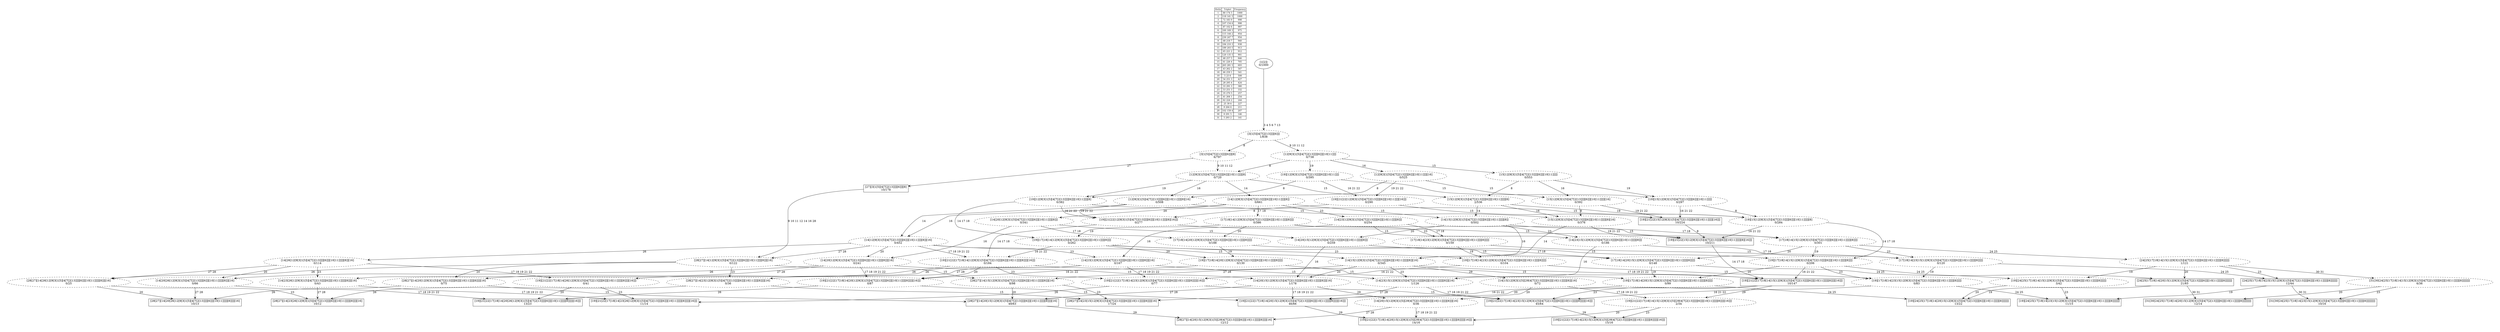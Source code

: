 digraph G {
	pad = 0.5;
	nodesep = 0.5;
"legend" [label = < <table border="0" cellborder="1" cellspacing="0"><tr><td>Helix</td><td>Triplet</td><td>Frequency</td></tr>
<tr><td>1</td><td>80 174 5</td><td>1000</td></tr>
<tr><td>2</td><td>118 141 5</td><td>1000</td></tr>
<tr><td>3</td><td>72 183 9</td><td>998</td></tr>
<tr><td>4</td><td>107 154 6</td><td>998</td></tr>
<tr><td>5</td><td>87 102 6</td><td>997</td></tr>
<tr><td>6</td><td>160 169 3</td><td>975</td></tr>
<tr><td>7</td><td>115 144 2</td><td>954</td></tr>
<tr><td>8</td><td>230 247 7</td><td>954</td></tr>
<tr><td>9</td><td>68 218 7</td><td>940</td></tr>
<tr><td>10</td><td>184 210 3</td><td>938</td></tr>
<tr><td>11</td><td>189 203 5</td><td>913</td></tr>
<tr><td>12</td><td>65 221 2</td><td>912</td></tr>
<tr><td>13</td><td>120 135 5</td><td>901</td></tr>
<tr><td>14</td><td>48 257 5</td><td>846</td></tr>
<tr><td>15</td><td>61 226 4</td><td>705</td></tr>
<tr><td>16</td><td>265 281 5</td><td>693</td></tr>
<tr><td>17</td><td>43 262 2</td><td>547</td></tr>
<tr><td>18</td><td>46 259 1</td><td>541</td></tr>
<tr><td>19</td><td>5 23 6</td><td>508</td></tr>
<tr><td>20</td><td>54 251 3</td><td>427</td></tr>
<tr><td>21</td><td>28 295 4</td><td>424</td></tr>
<tr><td>22</td><td>33 291 3</td><td>380</td></tr>
<tr><td>23</td><td>53 251 3</td><td>332</td></tr>
<tr><td>24</td><td>35 270 5</td><td>257</td></tr>
<tr><td>25</td><td>41 264 1</td><td>254</td></tr>
<tr><td>26</td><td>62 224 2</td><td>244</td></tr>
<tr><td>27</td><td>25 39 6</td><td>227</td></tr>
<tr><td>28</td><td>8 264 6</td><td>211</td></tr>
<tr><td>29</td><td>102 159 4</td><td>207</td></tr>
<tr><td>30</td><td>8 291 5</td><td>146</td></tr>
<tr><td>31</td><td>5 293 2</td><td>141</td></tr>
</table>>, shape = plaintext, fontsize=11];
"1 2 3 4 5 6 7 8 9 10 11 12 13 14 15 16 20 27 28 " [shape = box];
"1 2 3 4 5 6 7 8 9 10 11 12 13 14 15 16 17 18 19 20 21 22 " [shape = box];
"1 2 3 4 5 6 7 8 9 10 11 12 13 14 15 16 17 18 19 21 22 23 " [shape = box];
"1 2 3 4 5 6 7 8 9 10 11 12 13 14 15 17 18 20 24 25 " [shape = box];
"1 2 3 4 5 6 7 8 9 10 11 12 13 14 15 16 23 27 28 " [shape = box];
"1 2 3 4 5 6 7 8 9 10 11 12 13 14 15 16 17 18 19 21 22 23 29 " [shape = box];
"1 2 3 4 5 6 7 8 9 10 11 12 13 14 15 16 17 18 19 20 21 22 29 " [shape = box];
"1 2 3 4 5 6 7 8 9 10 11 12 13 14 16 17 18 19 20 21 22 26 " [shape = box];
"1 2 3 4 5 6 7 8 9 10 11 12 13 14 15 17 18 19 20 24 25 " [shape = box];
"1 2 3 4 5 6 7 8 9 10 11 12 13 14 15 17 18 20 24 25 30 31 " [shape = box];
"1 2 3 4 5 6 7 8 9 10 11 12 13 14 15 17 18 23 24 25 " [shape = box];
"1 2 3 4 5 6 7 8 9 10 11 12 13 14 15 16 20 27 28 29 " [shape = box];
"1 2 3 4 5 6 7 8 9 10 11 12 13 14 16 17 18 19 21 22 23 26 " [shape = box];
"1 2 3 4 5 6 7 8 9 10 11 12 13 14 15 17 18 19 23 24 25 " [shape = box];
"1 2 3 4 5 6 7 8 9 10 11 12 13 15 16 19 21 22 " [shape = box];
"1 2 3 4 5 6 7 8 9 10 11 12 13 14 16 20 26 27 28 " [shape = box];
"1 2 3 4 5 6 7 9 10 11 12 13 15 16 19 21 22 " [shape = box];
"1 2 3 4 5 6 7 8 9 10 11 12 13 14 15 17 18 23 24 25 30 31 " [shape = box];
"1 2 3 4 5 6 7 8 9 10 11 12 13 14 16 23 26 27 28 " [shape = box];
"1 2 3 4 5 6 7 8 9 10 11 12 13 14 15 16 17 18 19 21 22 " [shape = box];
"1 2 3 4 5 6 7 8 13 27 " [shape = box];
"1 2 3 4 5 6 7 8 9 10 11 12 13 14 15 16 20 " [style = dashed];
"1 2 3 4 5 6 7 8 9 10 11 12 13 14 15 16 " [style = dashed];
"1 2 3 4 5 6 7 8 9 10 11 12 13 14 15 20 " [style = dashed];
"1 2 3 4 5 6 7 8 9 10 11 12 13 14 15 16 27 28 " [style = dashed];
"1 2 3 4 5 6 7 8 9 10 11 12 13 14 16 20 " [style = dashed];
"1 2 3 4 5 6 7 8 9 10 11 12 13 14 15 " [style = dashed];
"1 2 3 4 5 6 7 8 9 10 11 12 13 14 16 " [style = dashed];
"1 2 3 4 5 6 7 8 9 10 11 12 13 15 16 " [style = dashed];
"1 2 3 4 5 6 7 8 9 10 11 12 13 14 16 20 27 28 " [style = dashed];
"1 2 3 4 5 6 7 9 10 11 12 13 15 16 " [style = dashed];
"1 2 3 4 5 6 7 8 9 10 11 12 13 14 16 27 28 " [style = dashed];
"1 2 3 4 5 6 7 8 9 10 11 12 13 14 15 17 18 20 " [style = dashed];
"1 2 3 4 5 6 7 8 9 10 11 12 13 14 16 17 18 19 20 21 22 " [style = dashed];
"1 2 3 4 5 6 7 8 9 10 11 12 13 14 15 17 18 19 20 " [style = dashed];
"1 2 3 4 5 6 7 8 9 10 11 12 13 14 15 17 18 " [style = dashed];
"1 2 3 4 5 6 7 8 9 10 11 12 13 14 16 17 18 19 21 22 " [style = dashed];
"1 2 3 4 5 6 7 8 9 10 11 12 13 14 15 17 18 19 " [style = dashed];
"1 2 3 4 5 6 7 8 13 " [style = dashed];
"1 2 3 4 5 6 7 8 9 10 11 12 13 14 15 16 23 " [style = dashed];
"1 2 3 4 5 6 7 8 9 10 11 12 13 14 15 17 18 23 " [style = dashed];
"1 2 3 4 5 6 7 8 9 10 11 12 13 14 16 17 18 19 21 22 23 " [style = dashed];
"1 2 3 4 5 6 7 8 9 10 11 12 13 14 15 17 18 19 23 " [style = dashed];
"1 2 3 4 5 6 7 8 9 10 11 12 13 14 16 23 " [style = dashed];
"1 2 3 4 5 6 7 8 9 10 11 12 13 14 17 18 20 " [style = dashed];
"1 2 3 4 5 6 7 8 9 10 11 12 13 14 15 17 18 24 25 " [style = dashed];
"1 2 3 4 5 6 7 8 9 10 11 12 13 14 17 18 " [style = dashed];
"1 2 3 4 5 6 7 8 9 10 11 12 13 15 " [style = dashed];
"1 2 3 4 5 6 7 8 9 10 11 12 13 14 20 " [style = dashed];
"1 2 3 4 5 6 7 9 10 11 12 13 15 " [style = dashed];
"1 2 3 4 5 6 7 8 9 10 11 12 13 14 " [style = dashed];
"1 2 3 4 5 6 7 8 9 10 11 12 13 14 15 23 " [style = dashed];
"1 2 3 4 5 6 7 8 9 10 11 12 13 14 16 23 27 28 " [style = dashed];
"1 2 3 4 5 6 7 8 9 10 11 12 13 14 15 16 17 18 19 21 22 29 " [style = dashed];
"1 2 3 4 5 6 7 8 9 10 11 12 13 14 15 16 29 " [style = dashed];
"1 2 3 4 5 6 7 8 9 10 11 12 13 14 15 16 20 29 " [style = dashed];
"1 2 3 4 5 6 7 8 9 10 11 12 13 14 17 18 19 20 " [style = dashed];
"1 2 3 4 5 6 7 8 9 10 11 12 13 14 16 17 18 19 21 22 26 " [style = dashed];
"1 2 3 4 5 6 7 8 9 10 11 12 13 14 17 18 19 " [style = dashed];
"1 2 3 4 5 6 7 8 9 10 11 12 13 16 19 21 22 " [style = dashed];
"1 2 3 4 5 6 7 8 9 10 11 12 13 14 16 20 26 " [style = dashed];
"1 2 3 4 5 6 7 9 10 11 12 13 16 19 21 22 " [style = dashed];
"1 2 3 4 5 6 7 8 9 10 11 12 13 14 16 26 " [style = dashed];
"1 2 3 4 5 6 7 8 9 10 11 12 13 14 15 17 18 19 24 25 " [style = dashed];
"1 2 3 4 5 6 7 8 9 10 11 12 13 15 19 " [style = dashed];
"1 2 3 4 5 6 7 9 10 11 12 13 15 19 " [style = dashed];
"1 2 3 4 5 6 7 8 9 10 11 12 13 14 15 17 18 24 25 30 31 " [style = dashed];
"1 2 3 4 5 6 7 8 9 10 11 12 13 14 17 18 23 " [style = dashed];
"1 2 3 4 5 6 7 8 9 10 11 12 13 14 23 " [style = dashed];
"1 2 3 4 5 6 7 8 9 10 11 12 13 14 17 18 19 23 " [style = dashed];
"1 2 3 4 5 6 7 8 9 10 11 12 13 14 16 23 26 " [style = dashed];
"1 2 3 4 5 6 7 8 9 10 11 12 13 16 " [style = dashed];
"1 2 3 4 5 6 7 9 10 11 12 13 16 " [style = dashed];
"1 2 3 4 5 6 7 8 9 10 11 12 13 14 16 26 27 28 " [style = dashed];
"1 2 3 4 5 6 7 13 " [style = dashed];
"1 2 3 4 5 6 7 8 9 10 11 12 13 " [style = dashed];
"1 2 3 4 5 6 7 9 10 11 12 13 " [style = dashed];
"1 2 3 4 5 6 7 8 9 10 11 12 13 19 " [style = dashed];
"1 2 3 4 5 6 7 9 10 11 12 13 19 " [style = dashed];
"1 2 3 4 5 6 7 8 9 10 11 12 13 14 15 16 20 27 28 " [label = "[28[27][14[20[15[12[9[3[1[5][4[7[2[13]]]][6]]][10[11]]]]][8]]]][16]\n49/63"];
"1 2 3 4 5 6 7 8 9 10 11 12 13 14 15 16 17 18 19 20 21 22 " [label = "[19][21[22[17[18[14[20[15[12[9[3[1[5][4[7[2[13]]]][6]]][10[11]]]]][8]]]]][16]]]\n46/66"];
"1 2 3 4 5 6 7 8 9 10 11 12 13 14 15 16 17 18 19 21 22 23 " [label = "[19][21[22[17[18[14[23[15[12[9[3[1[5][4[7[2[13]]]][6]]][10[11]]]]][8]]]]][16]]]\n45/64"];
"1 2 3 4 5 6 7 8 9 10 11 12 13 14 15 17 18 20 24 25 " [label = "[24[25[17[18[14[20[15[12[9[3[1[5][4[7[2[13]]]][6]]][10[11]]]]][8]]]]]]]\n21/65"];
"1 2 3 4 5 6 7 8 9 10 11 12 13 14 15 16 23 27 28 " [label = "[28[27][14[23[15[12[9[3[1[5][4[7[2[13]]]][6]]][10[11]]]]][8]]]][16]\n17/24"];
"1 2 3 4 5 6 7 8 9 10 11 12 13 14 15 16 17 18 19 21 22 23 29 " [label = "[19][21[22[17[18[14[23[15[12[9[3[1[5][29[4[7[2[13]]]]][6]]][10[11]]]]][8]]]]][16]]]\n15/16"];
"1 2 3 4 5 6 7 8 9 10 11 12 13 14 15 16 17 18 19 20 21 22 29 " [label = "[19][21[22[17[18[14[20[15[12[9[3[1[5][29[4[7[2[13]]]]][6]]][10[11]]]]][8]]]]][16]]]\n14/16"];
"1 2 3 4 5 6 7 8 9 10 11 12 13 14 16 17 18 19 20 21 22 26 " [label = "[19][21[22[17[18[14[20[26[12[9[3[1[5][4[7[2[13]]]][6]]][10[11]]]]][8]]]]][16]]]\n13/23"];
"1 2 3 4 5 6 7 8 9 10 11 12 13 14 15 17 18 19 20 24 25 " [label = "[19][24[25[17[18[14[20[15[12[9[3[1[5][4[7[2[13]]]][6]]][10[11]]]]][8]]]]]]]\n13/22"];
"1 2 3 4 5 6 7 8 9 10 11 12 13 14 15 17 18 20 24 25 30 31 " [label = "[31[30[24[25[17[18[14[20[15[12[9[3[1[5][4[7[2[13]]]][6]]][10[11]]]]][8]]]]]]]]]\n12/14"];
"1 2 3 4 5 6 7 8 9 10 11 12 13 14 15 17 18 23 24 25 " [label = "[24[25[17[18[14[23[15[12[9[3[1[5][4[7[2[13]]]][6]]][10[11]]]]][8]]]]]]]\n12/44"];
"1 2 3 4 5 6 7 8 9 10 11 12 13 14 15 16 20 27 28 29 " [label = "[28[27][14[20[15[12[9[3[1[5][29[4[7[2[13]]]]][6]]][10[11]]]]][8]]]][16]\n12/12"];
"1 2 3 4 5 6 7 8 9 10 11 12 13 14 16 17 18 19 21 22 23 26 " [label = "[19][21[22[17[18[14[23[26[12[9[3[1[5][4[7[2[13]]]][6]]][10[11]]]]][8]]]]][16]]]\n11/14"];
"1 2 3 4 5 6 7 8 9 10 11 12 13 14 15 17 18 19 23 24 25 " [label = "[19][24[25[17[18[14[23[15[12[9[3[1[5][4[7[2[13]]]][6]]][10[11]]]]][8]]]]]]]\n11/15"];
"1 2 3 4 5 6 7 8 9 10 11 12 13 15 16 19 21 22 " [label = "[19][21[22[15[12[9[3[1[5][4[7[2[13]]]][6]]][10[11]]]]][8][16]]]\n10/211"];
"1 2 3 4 5 6 7 8 9 10 11 12 13 14 16 20 26 27 28 " [label = "[28[27][14[20[26[12[9[3[1[5][4[7[2[13]]]][6]]][10[11]]]]][8]]]][16]\n10/13"];
"1 2 3 4 5 6 7 9 10 11 12 13 15 16 19 21 22 " [label = "[19][21[22[15[12[9[3[1[5][4[7[2[13]]]][6]]][10[11]]]]][16]]]\n10/224"];
"1 2 3 4 5 6 7 8 9 10 11 12 13 14 15 17 18 23 24 25 30 31 " [label = "[31[30[24[25[17[18[14[23[15[12[9[3[1[5][4[7[2[13]]]][6]]][10[11]]]]][8]]]]]]]]]\n10/16"];
"1 2 3 4 5 6 7 8 9 10 11 12 13 14 16 23 26 27 28 " [label = "[28[27][14[23[26[12[9[3[1[5][4[7[2[13]]]][6]]][10[11]]]]][8]]]][16]\n10/12"];
"1 2 3 4 5 6 7 8 9 10 11 12 13 14 15 16 17 18 19 21 22 " [label = "[19][21[22[17[18[14[15[12[9[3[1[5][4[7[2[13]]]][6]]][10[11]]]]][8]]]][16]]]\n10/147"];
"1 2 3 4 5 6 7 8 13 27 " [label = "[27][3[1[5][4[7[2[13]]]][6]]][8]\n10/178"];
"1 2 3 4 5 6 7 8 9 10 11 12 13 14 15 16 20 " [label = "[14[20[15[12[9[3[1[5][4[7[2[13]]]][6]]][10[11]]]]][8]]][16]\n1/178"];
"1 2 3 4 5 6 7 8 9 10 11 12 13 14 15 16 " [label = "[14[15[12[9[3[1[5][4[7[2[13]]]][6]]][10[11]]]]][8]][16]\n0/345"];
"1 2 3 4 5 6 7 8 9 10 11 12 13 14 15 20 " [label = "[14[20[15[12[9[3[1[5][4[7[2[13]]]][6]]][10[11]]]]][8]]]\n0/259"];
"1 2 3 4 5 6 7 8 9 10 11 12 13 14 15 16 27 28 " [label = "[28[27][14[15[12[9[3[1[5][4[7[2[13]]]][6]]][10[11]]]]][8]]][16]\n8/98"];
"1 2 3 4 5 6 7 8 9 10 11 12 13 14 16 20 " [label = "[14[20[12[9[3[1[5][4[7[2[13]]]][6]]][10[11]]]][8]]][16]\n0/241"];
"1 2 3 4 5 6 7 8 9 10 11 12 13 14 15 " [label = "[14[15[12[9[3[1[5][4[7[2[13]]]][6]]][10[11]]]]][8]]\n0/502"];
"1 2 3 4 5 6 7 8 9 10 11 12 13 14 16 " [label = "[14[12[9[3[1[5][4[7[2[13]]]][6]]][10[11]]]][8]][16]\n0/452"];
"1 2 3 4 5 6 7 8 9 10 11 12 13 15 16 " [label = "[15[12[9[3[1[5][4[7[2[13]]]][6]]][10[11]]]]][8][16]\n0/376"];
"1 2 3 4 5 6 7 8 9 10 11 12 13 14 16 20 27 28 " [label = "[28[27][14[20[12[9[3[1[5][4[7[2[13]]]][6]]][10[11]]]][8]]]][16]\n0/75"];
"1 2 3 4 5 6 7 9 10 11 12 13 15 16 " [label = "[15[12[9[3[1[5][4[7[2[13]]]][6]]][10[11]]]]][16]\n0/392"];
"1 2 3 4 5 6 7 8 9 10 11 12 13 14 16 27 28 " [label = "[28[27][14[12[9[3[1[5][4[7[2[13]]]][6]]][10[11]]]][8]]][16]\n0/122"];
"1 2 3 4 5 6 7 8 9 10 11 12 13 14 15 17 18 20 " [label = "[17[18[14[20[15[12[9[3[1[5][4[7[2[13]]]][6]]][10[11]]]]][8]]]]]\n0/148"];
"1 2 3 4 5 6 7 8 9 10 11 12 13 14 16 17 18 19 20 21 22 " [label = "[19][21[22[17[18[14[20[12[9[3[1[5][4[7[2[13]]]][6]]][10[11]]]][8]]]]][16]]]\n0/87"];
"1 2 3 4 5 6 7 8 9 10 11 12 13 14 15 17 18 19 20 " [label = "[19][17[18[14[20[15[12[9[3[1[5][4[7[2[13]]]][6]]][10[11]]]]][8]]]]]\n0/99"];
"1 2 3 4 5 6 7 8 9 10 11 12 13 14 15 17 18 " [label = "[17[18[14[15[12[9[3[1[5][4[7[2[13]]]][6]]][10[11]]]]][8]]]]\n0/301"];
"1 2 3 4 5 6 7 8 9 10 11 12 13 14 16 17 18 19 21 22 " [label = "[19][21[22[17[18[14[12[9[3[1[5][4[7[2[13]]]][6]]][10[11]]]][8]]]][16]]]\n0/184"];
"1 2 3 4 5 6 7 8 9 10 11 12 13 14 15 17 18 19 " [label = "[19][17[18[14[15[12[9[3[1[5][4[7[2[13]]]][6]]][10[11]]]]][8]]]]\n0/206"];
"1 2 3 4 5 6 7 8 13 " [label = "[3[1[5][4[7[2[13]]]][6]]][8]\n6/797"];
"1 2 3 4 5 6 7 8 9 10 11 12 13 14 15 16 23 " [label = "[14[23[15[12[9[3[1[5][4[7[2[13]]]][6]]][10[11]]]]][8]]][16]\n1/126"];
"1 2 3 4 5 6 7 8 9 10 11 12 13 14 15 17 18 23 " [label = "[17[18[14[23[15[12[9[3[1[5][4[7[2[13]]]][6]]][10[11]]]]][8]]]]]\n0/120"];
"1 2 3 4 5 6 7 8 9 10 11 12 13 14 16 17 18 19 21 22 23 " [label = "[19][21[22[17[18[14[23[12[9[3[1[5][4[7[2[13]]]][6]]][10[11]]]][8]]]]][16]]]\n0/77"];
"1 2 3 4 5 6 7 8 9 10 11 12 13 14 15 17 18 19 23 " [label = "[19][17[18[14[23[15[12[9[3[1[5][4[7[2[13]]]][6]]][10[11]]]]][8]]]]]\n0/83"];
"1 2 3 4 5 6 7 8 9 10 11 12 13 14 16 23 " [label = "[14[23[12[9[3[1[5][4[7[2[13]]]][6]]][10[11]]]][8]]][16]\n0/167"];
"1 2 3 4 5 6 7 8 9 10 11 12 13 14 17 18 20 " [label = "[17[18[14[20[12[9[3[1[5][4[7[2[13]]]][6]]][10[11]]]][8]]]]]\n0/188"];
"1 2 3 4 5 6 7 8 9 10 11 12 13 14 15 17 18 24 25 " [label = "[24[25[17[18[14[15[12[9[3[1[5][4[7[2[13]]]][6]]][10[11]]]]][8]]]]]]\n1/121"];
"1 2 3 4 5 6 7 8 9 10 11 12 13 14 17 18 " [label = "[17[18[14[12[9[3[1[5][4[7[2[13]]]][6]]][10[11]]]][8]]]]\n0/386"];
"1 2 3 4 5 6 7 8 9 10 11 12 13 15 " [label = "[15[12[9[3[1[5][4[7[2[13]]]][6]]][10[11]]]]][8]\n2/536"];
"1 2 3 4 5 6 7 8 9 10 11 12 13 14 20 " [label = "[14[20[12[9[3[1[5][4[7[2[13]]]][6]]][10[11]]]][8]]]\n0/341"];
"1 2 3 4 5 6 7 9 10 11 12 13 15 " [label = "[15[12[9[3[1[5][4[7[2[13]]]][6]]][10[11]]]]]\n0/553"];
"1 2 3 4 5 6 7 8 9 10 11 12 13 14 " [label = "[14[12[9[3[1[5][4[7[2[13]]]][6]]][10[11]]]][8]]\n0/661"];
"1 2 3 4 5 6 7 8 9 10 11 12 13 14 15 23 " [label = "[14[23[15[12[9[3[1[5][4[7[2[13]]]][6]]][10[11]]]]][8]]]\n0/186"];
"1 2 3 4 5 6 7 8 9 10 11 12 13 14 16 23 27 28 " [label = "[28[27][14[23[12[9[3[1[5][4[7[2[13]]]][6]]][10[11]]]][8]]]][16]\n0/36"];
"1 2 3 4 5 6 7 8 9 10 11 12 13 14 15 16 17 18 19 21 22 29 " [label = "[19][21[22[17[18[14[15[12[9[3[1[5][29[4[7[2[13]]]]][6]]][10[11]]]]][8]]]][16]]]\n2/34"];
"1 2 3 4 5 6 7 8 9 10 11 12 13 14 15 16 29 " [label = "[14[15[12[9[3[1[5][29[4[7[2[13]]]]][6]]][10[11]]]]][8]][16]\n0/72"];
"1 2 3 4 5 6 7 8 9 10 11 12 13 14 15 16 20 29 " [label = "[14[20[15[12[9[3[1[5][29[4[7[2[13]]]]][6]]][10[11]]]]][8]]][16]\n0/36"];
"1 2 3 4 5 6 7 8 9 10 11 12 13 14 17 18 19 20 " [label = "[19][17[18[14[20[12[9[3[1[5][4[7[2[13]]]][6]]][10[11]]]][8]]]]]\n0/130"];
"1 2 3 4 5 6 7 8 9 10 11 12 13 14 16 17 18 19 21 22 26 " [label = "[19][21[22[17[18[14[26[12[9[3[1[5][4[7[2[13]]]][6]]][10[11]]]]][8]]]][16]]]\n0/41"];
"1 2 3 4 5 6 7 8 9 10 11 12 13 14 17 18 19 " [label = "[19][17[18[14[12[9[3[1[5][4[7[2[13]]]][6]]][10[11]]]][8]]]]\n0/262"];
"1 2 3 4 5 6 7 8 9 10 11 12 13 16 19 21 22 " [label = "[19][21[22[12[9[3[1[5][4[7[2[13]]]][6]]][10[11]]]][8][16]]]\n0/277"];
"1 2 3 4 5 6 7 8 9 10 11 12 13 14 16 20 26 " [label = "[14[20[26[12[9[3[1[5][4[7[2[13]]]][6]]][10[11]]]]][8]]][16]\n0/66"];
"1 2 3 4 5 6 7 9 10 11 12 13 16 19 21 22 " [label = "[19][21[22[12[9[3[1[5][4[7[2[13]]]][6]]][10[11]]]][16]]]\n0/290"];
"1 2 3 4 5 6 7 8 9 10 11 12 13 14 16 26 " [label = "[14[26[12[9[3[1[5][4[7[2[13]]]][6]]][10[11]]]]][8]][16]\n0/114"];
"1 2 3 4 5 6 7 8 9 10 11 12 13 14 15 17 18 19 24 25 " [label = "[19][24[25[17[18[14[15[12[9[3[1[5][4[7[2[13]]]][6]]][10[11]]]]][8]]]]]]\n3/42"];
"1 2 3 4 5 6 7 8 9 10 11 12 13 15 19 " [label = "[19][15[12[9[3[1[5][4[7[2[13]]]][6]]][10[11]]]]][8]\n0/284"];
"1 2 3 4 5 6 7 9 10 11 12 13 15 19 " [label = "[19][15[12[9[3[1[5][4[7[2[13]]]][6]]][10[11]]]]]\n0/297"];
"1 2 3 4 5 6 7 8 9 10 11 12 13 14 15 17 18 24 25 30 31 " [label = "[31[30[24[25[17[18[14[15[12[9[3[1[5][4[7[2[13]]]][6]]][10[11]]]]][8]]]]]]]]\n6/36"];
"1 2 3 4 5 6 7 8 9 10 11 12 13 14 17 18 23 " [label = "[17[18[14[23[12[9[3[1[5][4[7[2[13]]]][6]]][10[11]]]][8]]]]]\n0/159"];
"1 2 3 4 5 6 7 8 9 10 11 12 13 14 23 " [label = "[14[23[12[9[3[1[5][4[7[2[13]]]][6]]][10[11]]]][8]]]\n0/254"];
"1 2 3 4 5 6 7 8 9 10 11 12 13 14 17 18 19 23 " [label = "[19][17[18[14[23[12[9[3[1[5][4[7[2[13]]]][6]]][10[11]]]][8]]]]]\n0/104"];
"1 2 3 4 5 6 7 8 9 10 11 12 13 14 16 23 26 " [label = "[14[23[26[12[9[3[1[5][4[7[2[13]]]][6]]][10[11]]]]][8]]][16]\n0/43"];
"1 2 3 4 5 6 7 8 9 10 11 12 13 16 " [label = "[12[9[3[1[5][4[7[2[13]]]][6]]][10[11]]]][8][16]\n0/508"];
"1 2 3 4 5 6 7 9 10 11 12 13 16 " [label = "[12[9[3[1[5][4[7[2[13]]]][6]]][10[11]]]][16]\n0/525"];
"1 2 3 4 5 6 7 8 9 10 11 12 13 14 16 26 27 28 " [label = "[28[27][14[26[12[9[3[1[5][4[7[2[13]]]][6]]][10[11]]]]][8]]][16]\n0/25"];
"1 2 3 4 5 6 7 13 " [label = "[3[1[5][4[7[2[13]]]][6]]]\n1/838"];
"1 2 3 4 5 6 7 8 9 10 11 12 13 " [label = "[12[9[3[1[5][4[7[2[13]]]][6]]][10[11]]]][8]\n0/720"];
"1 2 3 4 5 6 7 9 10 11 12 13 " [label = "[12[9[3[1[5][4[7[2[13]]]][6]]][10[11]]]]\n0/738"];
"1 2 3 4 5 6 7 8 9 10 11 12 13 19 " [label = "[19][12[9[3[1[5][4[7[2[13]]]][6]]][10[11]]]][8]\n0/382"];
"1 2 3 4 5 6 7 9 10 11 12 13 19 " [label = "[19][12[9[3[1[5][4[7[2[13]]]][6]]][10[11]]]]\n0/395"];
"1 2 " [label = "[1[2]]\n0/1000"];
"1 2 3 4 5 6 7 8 9 10 11 12 13 14 15 16 20 27 28 " -> "1 2 3 4 5 6 7 8 9 10 11 12 13 14 15 16 20 27 28 29 " [label = "29 ", arrowhead = vee];
"1 2 3 4 5 6 7 8 9 10 11 12 13 14 15 16 17 18 19 20 21 22 " -> "1 2 3 4 5 6 7 8 9 10 11 12 13 14 15 16 17 18 19 20 21 22 29 " [label = "29 ", arrowhead = vee];
"1 2 3 4 5 6 7 8 9 10 11 12 13 14 15 16 17 18 19 21 22 23 " -> "1 2 3 4 5 6 7 8 9 10 11 12 13 14 15 16 17 18 19 21 22 23 29 " [label = "29 ", arrowhead = vee];
"1 2 3 4 5 6 7 8 9 10 11 12 13 14 15 17 18 20 24 25 " -> "1 2 3 4 5 6 7 8 9 10 11 12 13 14 15 17 18 19 20 24 25 " [label = "19 ", arrowhead = vee];
"1 2 3 4 5 6 7 8 9 10 11 12 13 14 15 17 18 20 24 25 " -> "1 2 3 4 5 6 7 8 9 10 11 12 13 14 15 17 18 20 24 25 30 31 " [label = "30 31 ", arrowhead = vee];
"1 2 3 4 5 6 7 8 9 10 11 12 13 14 15 17 18 23 24 25 " -> "1 2 3 4 5 6 7 8 9 10 11 12 13 14 15 17 18 19 23 24 25 " [label = "19 ", arrowhead = vee];
"1 2 3 4 5 6 7 8 9 10 11 12 13 14 15 17 18 23 24 25 " -> "1 2 3 4 5 6 7 8 9 10 11 12 13 14 15 17 18 23 24 25 30 31 " [label = "30 31 ", arrowhead = vee];
"1 2 3 4 5 6 7 8 9 10 11 12 13 15 16 19 21 22 " -> "1 2 3 4 5 6 7 8 9 10 11 12 13 14 15 16 17 18 19 21 22 " [label = "14 17 18 ", arrowhead = vee];
"1 2 3 4 5 6 7 9 10 11 12 13 15 16 19 21 22 " -> "1 2 3 4 5 6 7 8 9 10 11 12 13 15 16 19 21 22 " [label = "8 ", arrowhead = vee];
"1 2 3 4 5 6 7 8 9 10 11 12 13 14 15 16 17 18 19 21 22 " -> "1 2 3 4 5 6 7 8 9 10 11 12 13 14 15 16 17 18 19 20 21 22 " [label = "20 ", arrowhead = vee];
"1 2 3 4 5 6 7 8 9 10 11 12 13 14 15 16 17 18 19 21 22 " -> "1 2 3 4 5 6 7 8 9 10 11 12 13 14 15 16 17 18 19 21 22 23 " [label = "23 ", arrowhead = vee];
"1 2 3 4 5 6 7 8 9 10 11 12 13 14 15 16 17 18 19 21 22 " -> "1 2 3 4 5 6 7 8 9 10 11 12 13 14 15 16 17 18 19 21 22 29 " [label = "29 ", arrowhead = vee];
"1 2 3 4 5 6 7 8 13 27 " -> "1 2 3 4 5 6 7 8 9 10 11 12 13 14 16 27 28 " [label = "9 10 11 12 14 16 28 ", arrowhead = vee];
"1 2 3 4 5 6 7 8 9 10 11 12 13 14 15 16 20 " -> "1 2 3 4 5 6 7 8 9 10 11 12 13 14 15 16 20 27 28 " [label = "27 28 ", arrowhead = vee];
"1 2 3 4 5 6 7 8 9 10 11 12 13 14 15 16 20 " -> "1 2 3 4 5 6 7 8 9 10 11 12 13 14 15 16 17 18 19 20 21 22 " [label = "17 18 19 21 22 ", arrowhead = vee];
"1 2 3 4 5 6 7 8 9 10 11 12 13 14 15 16 20 " -> "1 2 3 4 5 6 7 8 9 10 11 12 13 14 15 16 20 29 " [label = "29 ", arrowhead = vee];
"1 2 3 4 5 6 7 8 9 10 11 12 13 14 15 16 " -> "1 2 3 4 5 6 7 8 9 10 11 12 13 14 15 16 20 " [label = "20 ", arrowhead = vee];
"1 2 3 4 5 6 7 8 9 10 11 12 13 14 15 16 " -> "1 2 3 4 5 6 7 8 9 10 11 12 13 14 15 16 27 28 " [label = "27 28 ", arrowhead = vee];
"1 2 3 4 5 6 7 8 9 10 11 12 13 14 15 16 " -> "1 2 3 4 5 6 7 8 9 10 11 12 13 14 15 16 23 " [label = "23 ", arrowhead = vee];
"1 2 3 4 5 6 7 8 9 10 11 12 13 14 15 16 " -> "1 2 3 4 5 6 7 8 9 10 11 12 13 14 15 16 29 " [label = "29 ", arrowhead = vee];
"1 2 3 4 5 6 7 8 9 10 11 12 13 14 15 16 " -> "1 2 3 4 5 6 7 8 9 10 11 12 13 14 15 16 17 18 19 21 22 " [label = "17 18 19 21 22 ", arrowhead = vee];
"1 2 3 4 5 6 7 8 9 10 11 12 13 14 15 20 " -> "1 2 3 4 5 6 7 8 9 10 11 12 13 14 15 16 20 " [label = "16 ", arrowhead = vee];
"1 2 3 4 5 6 7 8 9 10 11 12 13 14 15 20 " -> "1 2 3 4 5 6 7 8 9 10 11 12 13 14 15 17 18 20 " [label = "17 18 ", arrowhead = vee];
"1 2 3 4 5 6 7 8 9 10 11 12 13 14 15 16 27 28 " -> "1 2 3 4 5 6 7 8 9 10 11 12 13 14 15 16 20 27 28 " [label = "20 ", arrowhead = vee];
"1 2 3 4 5 6 7 8 9 10 11 12 13 14 15 16 27 28 " -> "1 2 3 4 5 6 7 8 9 10 11 12 13 14 15 16 23 27 28 " [label = "23 ", arrowhead = vee];
"1 2 3 4 5 6 7 8 9 10 11 12 13 14 16 20 " -> "1 2 3 4 5 6 7 8 9 10 11 12 13 14 15 16 20 " [label = "15 ", arrowhead = vee];
"1 2 3 4 5 6 7 8 9 10 11 12 13 14 16 20 " -> "1 2 3 4 5 6 7 8 9 10 11 12 13 14 16 20 27 28 " [label = "27 28 ", arrowhead = vee];
"1 2 3 4 5 6 7 8 9 10 11 12 13 14 16 20 " -> "1 2 3 4 5 6 7 8 9 10 11 12 13 14 16 17 18 19 20 21 22 " [label = "17 18 19 21 22 ", arrowhead = vee];
"1 2 3 4 5 6 7 8 9 10 11 12 13 14 16 20 " -> "1 2 3 4 5 6 7 8 9 10 11 12 13 14 16 20 26 " [label = "26 ", arrowhead = vee];
"1 2 3 4 5 6 7 8 9 10 11 12 13 14 15 " -> "1 2 3 4 5 6 7 8 9 10 11 12 13 14 15 16 " [label = "16 ", arrowhead = vee];
"1 2 3 4 5 6 7 8 9 10 11 12 13 14 15 " -> "1 2 3 4 5 6 7 8 9 10 11 12 13 14 15 20 " [label = "20 ", arrowhead = vee];
"1 2 3 4 5 6 7 8 9 10 11 12 13 14 15 " -> "1 2 3 4 5 6 7 8 9 10 11 12 13 14 15 17 18 " [label = "17 18 ", arrowhead = vee];
"1 2 3 4 5 6 7 8 9 10 11 12 13 14 15 " -> "1 2 3 4 5 6 7 8 9 10 11 12 13 14 15 23 " [label = "23 ", arrowhead = vee];
"1 2 3 4 5 6 7 8 9 10 11 12 13 14 16 " -> "1 2 3 4 5 6 7 8 9 10 11 12 13 14 15 16 " [label = "15 ", arrowhead = vee];
"1 2 3 4 5 6 7 8 9 10 11 12 13 14 16 " -> "1 2 3 4 5 6 7 8 9 10 11 12 13 14 16 20 " [label = "20 ", arrowhead = vee];
"1 2 3 4 5 6 7 8 9 10 11 12 13 14 16 " -> "1 2 3 4 5 6 7 8 9 10 11 12 13 14 16 27 28 " [label = "27 28 ", arrowhead = vee];
"1 2 3 4 5 6 7 8 9 10 11 12 13 14 16 " -> "1 2 3 4 5 6 7 8 9 10 11 12 13 14 16 17 18 19 21 22 " [label = "17 18 19 21 22 ", arrowhead = vee];
"1 2 3 4 5 6 7 8 9 10 11 12 13 14 16 " -> "1 2 3 4 5 6 7 8 9 10 11 12 13 14 16 23 " [label = "23 ", arrowhead = vee];
"1 2 3 4 5 6 7 8 9 10 11 12 13 14 16 " -> "1 2 3 4 5 6 7 8 9 10 11 12 13 14 16 26 " [label = "26 ", arrowhead = vee];
"1 2 3 4 5 6 7 8 9 10 11 12 13 15 16 " -> "1 2 3 4 5 6 7 8 9 10 11 12 13 15 16 19 21 22 " [label = "19 21 22 ", arrowhead = vee];
"1 2 3 4 5 6 7 8 9 10 11 12 13 15 16 " -> "1 2 3 4 5 6 7 8 9 10 11 12 13 14 15 16 " [label = "14 ", arrowhead = vee];
"1 2 3 4 5 6 7 8 9 10 11 12 13 14 16 20 27 28 " -> "1 2 3 4 5 6 7 8 9 10 11 12 13 14 15 16 20 27 28 " [label = "15 ", arrowhead = vee];
"1 2 3 4 5 6 7 8 9 10 11 12 13 14 16 20 27 28 " -> "1 2 3 4 5 6 7 8 9 10 11 12 13 14 16 20 26 27 28 " [label = "26 ", arrowhead = vee];
"1 2 3 4 5 6 7 9 10 11 12 13 15 16 " -> "1 2 3 4 5 6 7 9 10 11 12 13 15 16 19 21 22 " [label = "19 21 22 ", arrowhead = vee];
"1 2 3 4 5 6 7 9 10 11 12 13 15 16 " -> "1 2 3 4 5 6 7 8 9 10 11 12 13 15 16 " [label = "8 ", arrowhead = vee];
"1 2 3 4 5 6 7 8 9 10 11 12 13 14 16 27 28 " -> "1 2 3 4 5 6 7 8 9 10 11 12 13 14 15 16 27 28 " [label = "15 ", arrowhead = vee];
"1 2 3 4 5 6 7 8 9 10 11 12 13 14 16 27 28 " -> "1 2 3 4 5 6 7 8 9 10 11 12 13 14 16 20 27 28 " [label = "20 ", arrowhead = vee];
"1 2 3 4 5 6 7 8 9 10 11 12 13 14 16 27 28 " -> "1 2 3 4 5 6 7 8 9 10 11 12 13 14 16 23 27 28 " [label = "23 ", arrowhead = vee];
"1 2 3 4 5 6 7 8 9 10 11 12 13 14 16 27 28 " -> "1 2 3 4 5 6 7 8 9 10 11 12 13 14 16 26 27 28 " [label = "26 ", arrowhead = vee];
"1 2 3 4 5 6 7 8 9 10 11 12 13 14 15 17 18 20 " -> "1 2 3 4 5 6 7 8 9 10 11 12 13 14 15 17 18 20 24 25 " [label = "24 25 ", arrowhead = vee];
"1 2 3 4 5 6 7 8 9 10 11 12 13 14 15 17 18 20 " -> "1 2 3 4 5 6 7 8 9 10 11 12 13 14 15 17 18 19 20 " [label = "19 ", arrowhead = vee];
"1 2 3 4 5 6 7 8 9 10 11 12 13 14 16 17 18 19 20 21 22 " -> "1 2 3 4 5 6 7 8 9 10 11 12 13 14 15 16 17 18 19 20 21 22 " [label = "15 ", arrowhead = vee];
"1 2 3 4 5 6 7 8 9 10 11 12 13 14 16 17 18 19 20 21 22 " -> "1 2 3 4 5 6 7 8 9 10 11 12 13 14 16 17 18 19 20 21 22 26 " [label = "26 ", arrowhead = vee];
"1 2 3 4 5 6 7 8 9 10 11 12 13 14 15 17 18 19 20 " -> "1 2 3 4 5 6 7 8 9 10 11 12 13 14 15 16 17 18 19 20 21 22 " [label = "16 21 22 ", arrowhead = vee];
"1 2 3 4 5 6 7 8 9 10 11 12 13 14 15 17 18 19 20 " -> "1 2 3 4 5 6 7 8 9 10 11 12 13 14 15 17 18 19 20 24 25 " [label = "24 25 ", arrowhead = vee];
"1 2 3 4 5 6 7 8 9 10 11 12 13 14 15 17 18 " -> "1 2 3 4 5 6 7 8 9 10 11 12 13 14 15 17 18 20 " [label = "20 ", arrowhead = vee];
"1 2 3 4 5 6 7 8 9 10 11 12 13 14 15 17 18 " -> "1 2 3 4 5 6 7 8 9 10 11 12 13 14 15 17 18 19 " [label = "19 ", arrowhead = vee];
"1 2 3 4 5 6 7 8 9 10 11 12 13 14 15 17 18 " -> "1 2 3 4 5 6 7 8 9 10 11 12 13 14 15 17 18 23 " [label = "23 ", arrowhead = vee];
"1 2 3 4 5 6 7 8 9 10 11 12 13 14 15 17 18 " -> "1 2 3 4 5 6 7 8 9 10 11 12 13 14 15 17 18 24 25 " [label = "24 25 ", arrowhead = vee];
"1 2 3 4 5 6 7 8 9 10 11 12 13 14 16 17 18 19 21 22 " -> "1 2 3 4 5 6 7 8 9 10 11 12 13 14 16 17 18 19 20 21 22 " [label = "20 ", arrowhead = vee];
"1 2 3 4 5 6 7 8 9 10 11 12 13 14 16 17 18 19 21 22 " -> "1 2 3 4 5 6 7 8 9 10 11 12 13 14 16 17 18 19 21 22 23 " [label = "23 ", arrowhead = vee];
"1 2 3 4 5 6 7 8 9 10 11 12 13 14 16 17 18 19 21 22 " -> "1 2 3 4 5 6 7 8 9 10 11 12 13 14 16 17 18 19 21 22 26 " [label = "26 ", arrowhead = vee];
"1 2 3 4 5 6 7 8 9 10 11 12 13 14 16 17 18 19 21 22 " -> "1 2 3 4 5 6 7 8 9 10 11 12 13 14 15 16 17 18 19 21 22 " [label = "15 ", arrowhead = vee];
"1 2 3 4 5 6 7 8 9 10 11 12 13 14 15 17 18 19 " -> "1 2 3 4 5 6 7 8 9 10 11 12 13 14 15 17 18 19 20 " [label = "20 ", arrowhead = vee];
"1 2 3 4 5 6 7 8 9 10 11 12 13 14 15 17 18 19 " -> "1 2 3 4 5 6 7 8 9 10 11 12 13 14 15 17 18 19 23 " [label = "23 ", arrowhead = vee];
"1 2 3 4 5 6 7 8 9 10 11 12 13 14 15 17 18 19 " -> "1 2 3 4 5 6 7 8 9 10 11 12 13 14 15 17 18 19 24 25 " [label = "24 25 ", arrowhead = vee];
"1 2 3 4 5 6 7 8 9 10 11 12 13 14 15 17 18 19 " -> "1 2 3 4 5 6 7 8 9 10 11 12 13 14 15 16 17 18 19 21 22 " [label = "16 21 22 ", arrowhead = vee];
"1 2 3 4 5 6 7 8 13 " -> "1 2 3 4 5 6 7 8 13 27 " [label = "27 ", arrowhead = vee];
"1 2 3 4 5 6 7 8 13 " -> "1 2 3 4 5 6 7 8 9 10 11 12 13 " [label = "9 10 11 12 ", arrowhead = vee];
"1 2 3 4 5 6 7 8 9 10 11 12 13 14 15 16 23 " -> "1 2 3 4 5 6 7 8 9 10 11 12 13 14 15 16 17 18 19 21 22 23 " [label = "17 18 19 21 22 ", arrowhead = vee];
"1 2 3 4 5 6 7 8 9 10 11 12 13 14 15 16 23 " -> "1 2 3 4 5 6 7 8 9 10 11 12 13 14 15 16 23 27 28 " [label = "27 28 ", arrowhead = vee];
"1 2 3 4 5 6 7 8 9 10 11 12 13 14 15 17 18 23 " -> "1 2 3 4 5 6 7 8 9 10 11 12 13 14 15 17 18 23 24 25 " [label = "24 25 ", arrowhead = vee];
"1 2 3 4 5 6 7 8 9 10 11 12 13 14 15 17 18 23 " -> "1 2 3 4 5 6 7 8 9 10 11 12 13 14 15 17 18 19 23 " [label = "19 ", arrowhead = vee];
"1 2 3 4 5 6 7 8 9 10 11 12 13 14 16 17 18 19 21 22 23 " -> "1 2 3 4 5 6 7 8 9 10 11 12 13 14 15 16 17 18 19 21 22 23 " [label = "15 ", arrowhead = vee];
"1 2 3 4 5 6 7 8 9 10 11 12 13 14 16 17 18 19 21 22 23 " -> "1 2 3 4 5 6 7 8 9 10 11 12 13 14 16 17 18 19 21 22 23 26 " [label = "26 ", arrowhead = vee];
"1 2 3 4 5 6 7 8 9 10 11 12 13 14 15 17 18 19 23 " -> "1 2 3 4 5 6 7 8 9 10 11 12 13 14 15 16 17 18 19 21 22 23 " [label = "16 21 22 ", arrowhead = vee];
"1 2 3 4 5 6 7 8 9 10 11 12 13 14 15 17 18 19 23 " -> "1 2 3 4 5 6 7 8 9 10 11 12 13 14 15 17 18 19 23 24 25 " [label = "24 25 ", arrowhead = vee];
"1 2 3 4 5 6 7 8 9 10 11 12 13 14 16 23 " -> "1 2 3 4 5 6 7 8 9 10 11 12 13 14 15 16 23 " [label = "15 ", arrowhead = vee];
"1 2 3 4 5 6 7 8 9 10 11 12 13 14 16 23 " -> "1 2 3 4 5 6 7 8 9 10 11 12 13 14 16 17 18 19 21 22 23 " [label = "17 18 19 21 22 ", arrowhead = vee];
"1 2 3 4 5 6 7 8 9 10 11 12 13 14 16 23 " -> "1 2 3 4 5 6 7 8 9 10 11 12 13 14 16 23 27 28 " [label = "27 28 ", arrowhead = vee];
"1 2 3 4 5 6 7 8 9 10 11 12 13 14 16 23 " -> "1 2 3 4 5 6 7 8 9 10 11 12 13 14 16 23 26 " [label = "26 ", arrowhead = vee];
"1 2 3 4 5 6 7 8 9 10 11 12 13 14 17 18 20 " -> "1 2 3 4 5 6 7 8 9 10 11 12 13 14 15 17 18 20 " [label = "15 ", arrowhead = vee];
"1 2 3 4 5 6 7 8 9 10 11 12 13 14 17 18 20 " -> "1 2 3 4 5 6 7 8 9 10 11 12 13 14 17 18 19 20 " [label = "19 ", arrowhead = vee];
"1 2 3 4 5 6 7 8 9 10 11 12 13 14 15 17 18 24 25 " -> "1 2 3 4 5 6 7 8 9 10 11 12 13 14 15 17 18 20 24 25 " [label = "20 ", arrowhead = vee];
"1 2 3 4 5 6 7 8 9 10 11 12 13 14 15 17 18 24 25 " -> "1 2 3 4 5 6 7 8 9 10 11 12 13 14 15 17 18 23 24 25 " [label = "23 ", arrowhead = vee];
"1 2 3 4 5 6 7 8 9 10 11 12 13 14 15 17 18 24 25 " -> "1 2 3 4 5 6 7 8 9 10 11 12 13 14 15 17 18 19 24 25 " [label = "19 ", arrowhead = vee];
"1 2 3 4 5 6 7 8 9 10 11 12 13 14 15 17 18 24 25 " -> "1 2 3 4 5 6 7 8 9 10 11 12 13 14 15 17 18 24 25 30 31 " [label = "30 31 ", arrowhead = vee];
"1 2 3 4 5 6 7 8 9 10 11 12 13 14 17 18 " -> "1 2 3 4 5 6 7 8 9 10 11 12 13 14 15 17 18 " [label = "15 ", arrowhead = vee];
"1 2 3 4 5 6 7 8 9 10 11 12 13 14 17 18 " -> "1 2 3 4 5 6 7 8 9 10 11 12 13 14 17 18 20 " [label = "20 ", arrowhead = vee];
"1 2 3 4 5 6 7 8 9 10 11 12 13 14 17 18 " -> "1 2 3 4 5 6 7 8 9 10 11 12 13 14 17 18 19 " [label = "19 ", arrowhead = vee];
"1 2 3 4 5 6 7 8 9 10 11 12 13 14 17 18 " -> "1 2 3 4 5 6 7 8 9 10 11 12 13 14 17 18 23 " [label = "23 ", arrowhead = vee];
"1 2 3 4 5 6 7 8 9 10 11 12 13 15 " -> "1 2 3 4 5 6 7 8 9 10 11 12 13 14 15 " [label = "14 ", arrowhead = vee];
"1 2 3 4 5 6 7 8 9 10 11 12 13 15 " -> "1 2 3 4 5 6 7 8 9 10 11 12 13 15 16 " [label = "16 ", arrowhead = vee];
"1 2 3 4 5 6 7 8 9 10 11 12 13 15 " -> "1 2 3 4 5 6 7 8 9 10 11 12 13 15 19 " [label = "19 ", arrowhead = vee];
"1 2 3 4 5 6 7 8 9 10 11 12 13 14 20 " -> "1 2 3 4 5 6 7 8 9 10 11 12 13 14 15 20 " [label = "15 ", arrowhead = vee];
"1 2 3 4 5 6 7 8 9 10 11 12 13 14 20 " -> "1 2 3 4 5 6 7 8 9 10 11 12 13 14 16 20 " [label = "16 ", arrowhead = vee];
"1 2 3 4 5 6 7 8 9 10 11 12 13 14 20 " -> "1 2 3 4 5 6 7 8 9 10 11 12 13 14 17 18 20 " [label = "17 18 ", arrowhead = vee];
"1 2 3 4 5 6 7 9 10 11 12 13 15 " -> "1 2 3 4 5 6 7 9 10 11 12 13 15 16 " [label = "16 ", arrowhead = vee];
"1 2 3 4 5 6 7 9 10 11 12 13 15 " -> "1 2 3 4 5 6 7 8 9 10 11 12 13 15 " [label = "8 ", arrowhead = vee];
"1 2 3 4 5 6 7 9 10 11 12 13 15 " -> "1 2 3 4 5 6 7 9 10 11 12 13 15 19 " [label = "19 ", arrowhead = vee];
"1 2 3 4 5 6 7 8 9 10 11 12 13 14 " -> "1 2 3 4 5 6 7 8 9 10 11 12 13 14 15 " [label = "15 ", arrowhead = vee];
"1 2 3 4 5 6 7 8 9 10 11 12 13 14 " -> "1 2 3 4 5 6 7 8 9 10 11 12 13 14 16 " [label = "16 ", arrowhead = vee];
"1 2 3 4 5 6 7 8 9 10 11 12 13 14 " -> "1 2 3 4 5 6 7 8 9 10 11 12 13 14 17 18 " [label = "17 18 ", arrowhead = vee];
"1 2 3 4 5 6 7 8 9 10 11 12 13 14 " -> "1 2 3 4 5 6 7 8 9 10 11 12 13 14 20 " [label = "20 ", arrowhead = vee];
"1 2 3 4 5 6 7 8 9 10 11 12 13 14 " -> "1 2 3 4 5 6 7 8 9 10 11 12 13 14 23 " [label = "23 ", arrowhead = vee];
"1 2 3 4 5 6 7 8 9 10 11 12 13 14 15 23 " -> "1 2 3 4 5 6 7 8 9 10 11 12 13 14 15 16 23 " [label = "16 ", arrowhead = vee];
"1 2 3 4 5 6 7 8 9 10 11 12 13 14 15 23 " -> "1 2 3 4 5 6 7 8 9 10 11 12 13 14 15 17 18 23 " [label = "17 18 ", arrowhead = vee];
"1 2 3 4 5 6 7 8 9 10 11 12 13 14 16 23 27 28 " -> "1 2 3 4 5 6 7 8 9 10 11 12 13 14 15 16 23 27 28 " [label = "15 ", arrowhead = vee];
"1 2 3 4 5 6 7 8 9 10 11 12 13 14 16 23 27 28 " -> "1 2 3 4 5 6 7 8 9 10 11 12 13 14 16 23 26 27 28 " [label = "26 ", arrowhead = vee];
"1 2 3 4 5 6 7 8 9 10 11 12 13 14 15 16 17 18 19 21 22 29 " -> "1 2 3 4 5 6 7 8 9 10 11 12 13 14 15 16 17 18 19 21 22 23 29 " [label = "23 ", arrowhead = vee];
"1 2 3 4 5 6 7 8 9 10 11 12 13 14 15 16 17 18 19 21 22 29 " -> "1 2 3 4 5 6 7 8 9 10 11 12 13 14 15 16 17 18 19 20 21 22 29 " [label = "20 ", arrowhead = vee];
"1 2 3 4 5 6 7 8 9 10 11 12 13 14 15 16 29 " -> "1 2 3 4 5 6 7 8 9 10 11 12 13 14 15 16 17 18 19 21 22 29 " [label = "17 18 19 21 22 ", arrowhead = vee];
"1 2 3 4 5 6 7 8 9 10 11 12 13 14 15 16 29 " -> "1 2 3 4 5 6 7 8 9 10 11 12 13 14 15 16 20 29 " [label = "20 ", arrowhead = vee];
"1 2 3 4 5 6 7 8 9 10 11 12 13 14 15 16 20 29 " -> "1 2 3 4 5 6 7 8 9 10 11 12 13 14 15 16 17 18 19 20 21 22 29 " [label = "17 18 19 21 22 ", arrowhead = vee];
"1 2 3 4 5 6 7 8 9 10 11 12 13 14 15 16 20 29 " -> "1 2 3 4 5 6 7 8 9 10 11 12 13 14 15 16 20 27 28 29 " [label = "27 28 ", arrowhead = vee];
"1 2 3 4 5 6 7 8 9 10 11 12 13 14 17 18 19 20 " -> "1 2 3 4 5 6 7 8 9 10 11 12 13 14 16 17 18 19 20 21 22 " [label = "16 21 22 ", arrowhead = vee];
"1 2 3 4 5 6 7 8 9 10 11 12 13 14 17 18 19 20 " -> "1 2 3 4 5 6 7 8 9 10 11 12 13 14 15 17 18 19 20 " [label = "15 ", arrowhead = vee];
"1 2 3 4 5 6 7 8 9 10 11 12 13 14 16 17 18 19 21 22 26 " -> "1 2 3 4 5 6 7 8 9 10 11 12 13 14 16 17 18 19 20 21 22 26 " [label = "20 ", arrowhead = vee];
"1 2 3 4 5 6 7 8 9 10 11 12 13 14 16 17 18 19 21 22 26 " -> "1 2 3 4 5 6 7 8 9 10 11 12 13 14 16 17 18 19 21 22 23 26 " [label = "23 ", arrowhead = vee];
"1 2 3 4 5 6 7 8 9 10 11 12 13 14 17 18 19 " -> "1 2 3 4 5 6 7 8 9 10 11 12 13 14 16 17 18 19 21 22 " [label = "16 21 22 ", arrowhead = vee];
"1 2 3 4 5 6 7 8 9 10 11 12 13 14 17 18 19 " -> "1 2 3 4 5 6 7 8 9 10 11 12 13 14 15 17 18 19 " [label = "15 ", arrowhead = vee];
"1 2 3 4 5 6 7 8 9 10 11 12 13 14 17 18 19 " -> "1 2 3 4 5 6 7 8 9 10 11 12 13 14 17 18 19 20 " [label = "20 ", arrowhead = vee];
"1 2 3 4 5 6 7 8 9 10 11 12 13 14 17 18 19 " -> "1 2 3 4 5 6 7 8 9 10 11 12 13 14 17 18 19 23 " [label = "23 ", arrowhead = vee];
"1 2 3 4 5 6 7 8 9 10 11 12 13 16 19 21 22 " -> "1 2 3 4 5 6 7 8 9 10 11 12 13 15 16 19 21 22 " [label = "15 ", arrowhead = vee];
"1 2 3 4 5 6 7 8 9 10 11 12 13 16 19 21 22 " -> "1 2 3 4 5 6 7 8 9 10 11 12 13 14 16 17 18 19 21 22 " [label = "14 17 18 ", arrowhead = vee];
"1 2 3 4 5 6 7 8 9 10 11 12 13 14 16 20 26 " -> "1 2 3 4 5 6 7 8 9 10 11 12 13 14 16 17 18 19 20 21 22 26 " [label = "17 18 19 21 22 ", arrowhead = vee];
"1 2 3 4 5 6 7 8 9 10 11 12 13 14 16 20 26 " -> "1 2 3 4 5 6 7 8 9 10 11 12 13 14 16 20 26 27 28 " [label = "27 28 ", arrowhead = vee];
"1 2 3 4 5 6 7 9 10 11 12 13 16 19 21 22 " -> "1 2 3 4 5 6 7 9 10 11 12 13 15 16 19 21 22 " [label = "15 ", arrowhead = vee];
"1 2 3 4 5 6 7 9 10 11 12 13 16 19 21 22 " -> "1 2 3 4 5 6 7 8 9 10 11 12 13 16 19 21 22 " [label = "8 ", arrowhead = vee];
"1 2 3 4 5 6 7 8 9 10 11 12 13 14 16 26 " -> "1 2 3 4 5 6 7 8 9 10 11 12 13 14 16 17 18 19 21 22 26 " [label = "17 18 19 21 22 ", arrowhead = vee];
"1 2 3 4 5 6 7 8 9 10 11 12 13 14 16 26 " -> "1 2 3 4 5 6 7 8 9 10 11 12 13 14 16 20 26 " [label = "20 ", arrowhead = vee];
"1 2 3 4 5 6 7 8 9 10 11 12 13 14 16 26 " -> "1 2 3 4 5 6 7 8 9 10 11 12 13 14 16 23 26 " [label = "23 ", arrowhead = vee];
"1 2 3 4 5 6 7 8 9 10 11 12 13 14 16 26 " -> "1 2 3 4 5 6 7 8 9 10 11 12 13 14 16 26 27 28 " [label = "27 28 ", arrowhead = vee];
"1 2 3 4 5 6 7 8 9 10 11 12 13 14 15 17 18 19 24 25 " -> "1 2 3 4 5 6 7 8 9 10 11 12 13 14 15 17 18 19 20 24 25 " [label = "20 ", arrowhead = vee];
"1 2 3 4 5 6 7 8 9 10 11 12 13 14 15 17 18 19 24 25 " -> "1 2 3 4 5 6 7 8 9 10 11 12 13 14 15 17 18 19 23 24 25 " [label = "23 ", arrowhead = vee];
"1 2 3 4 5 6 7 8 9 10 11 12 13 15 19 " -> "1 2 3 4 5 6 7 8 9 10 11 12 13 15 16 19 21 22 " [label = "16 21 22 ", arrowhead = vee];
"1 2 3 4 5 6 7 8 9 10 11 12 13 15 19 " -> "1 2 3 4 5 6 7 8 9 10 11 12 13 14 15 17 18 19 " [label = "14 17 18 ", arrowhead = vee];
"1 2 3 4 5 6 7 9 10 11 12 13 15 19 " -> "1 2 3 4 5 6 7 9 10 11 12 13 15 16 19 21 22 " [label = "16 21 22 ", arrowhead = vee];
"1 2 3 4 5 6 7 9 10 11 12 13 15 19 " -> "1 2 3 4 5 6 7 8 9 10 11 12 13 15 19 " [label = "8 ", arrowhead = vee];
"1 2 3 4 5 6 7 8 9 10 11 12 13 14 15 17 18 24 25 30 31 " -> "1 2 3 4 5 6 7 8 9 10 11 12 13 14 15 17 18 20 24 25 30 31 " [label = "20 ", arrowhead = vee];
"1 2 3 4 5 6 7 8 9 10 11 12 13 14 15 17 18 24 25 30 31 " -> "1 2 3 4 5 6 7 8 9 10 11 12 13 14 15 17 18 23 24 25 30 31 " [label = "23 ", arrowhead = vee];
"1 2 3 4 5 6 7 8 9 10 11 12 13 14 17 18 23 " -> "1 2 3 4 5 6 7 8 9 10 11 12 13 14 15 17 18 23 " [label = "15 ", arrowhead = vee];
"1 2 3 4 5 6 7 8 9 10 11 12 13 14 17 18 23 " -> "1 2 3 4 5 6 7 8 9 10 11 12 13 14 17 18 19 23 " [label = "19 ", arrowhead = vee];
"1 2 3 4 5 6 7 8 9 10 11 12 13 14 23 " -> "1 2 3 4 5 6 7 8 9 10 11 12 13 14 16 23 " [label = "16 ", arrowhead = vee];
"1 2 3 4 5 6 7 8 9 10 11 12 13 14 23 " -> "1 2 3 4 5 6 7 8 9 10 11 12 13 14 15 23 " [label = "15 ", arrowhead = vee];
"1 2 3 4 5 6 7 8 9 10 11 12 13 14 23 " -> "1 2 3 4 5 6 7 8 9 10 11 12 13 14 17 18 23 " [label = "17 18 ", arrowhead = vee];
"1 2 3 4 5 6 7 8 9 10 11 12 13 14 17 18 19 23 " -> "1 2 3 4 5 6 7 8 9 10 11 12 13 14 16 17 18 19 21 22 23 " [label = "16 21 22 ", arrowhead = vee];
"1 2 3 4 5 6 7 8 9 10 11 12 13 14 17 18 19 23 " -> "1 2 3 4 5 6 7 8 9 10 11 12 13 14 15 17 18 19 23 " [label = "15 ", arrowhead = vee];
"1 2 3 4 5 6 7 8 9 10 11 12 13 14 16 23 26 " -> "1 2 3 4 5 6 7 8 9 10 11 12 13 14 16 17 18 19 21 22 23 26 " [label = "17 18 19 21 22 ", arrowhead = vee];
"1 2 3 4 5 6 7 8 9 10 11 12 13 14 16 23 26 " -> "1 2 3 4 5 6 7 8 9 10 11 12 13 14 16 23 26 27 28 " [label = "27 28 ", arrowhead = vee];
"1 2 3 4 5 6 7 8 9 10 11 12 13 16 " -> "1 2 3 4 5 6 7 8 9 10 11 12 13 14 16 " [label = "14 ", arrowhead = vee];
"1 2 3 4 5 6 7 8 9 10 11 12 13 16 " -> "1 2 3 4 5 6 7 8 9 10 11 12 13 15 16 " [label = "15 ", arrowhead = vee];
"1 2 3 4 5 6 7 8 9 10 11 12 13 16 " -> "1 2 3 4 5 6 7 8 9 10 11 12 13 16 19 21 22 " [label = "19 21 22 ", arrowhead = vee];
"1 2 3 4 5 6 7 9 10 11 12 13 16 " -> "1 2 3 4 5 6 7 9 10 11 12 13 15 16 " [label = "15 ", arrowhead = vee];
"1 2 3 4 5 6 7 9 10 11 12 13 16 " -> "1 2 3 4 5 6 7 9 10 11 12 13 16 19 21 22 " [label = "19 21 22 ", arrowhead = vee];
"1 2 3 4 5 6 7 9 10 11 12 13 16 " -> "1 2 3 4 5 6 7 8 9 10 11 12 13 16 " [label = "8 ", arrowhead = vee];
"1 2 3 4 5 6 7 8 9 10 11 12 13 14 16 26 27 28 " -> "1 2 3 4 5 6 7 8 9 10 11 12 13 14 16 20 26 27 28 " [label = "20 ", arrowhead = vee];
"1 2 3 4 5 6 7 8 9 10 11 12 13 14 16 26 27 28 " -> "1 2 3 4 5 6 7 8 9 10 11 12 13 14 16 23 26 27 28 " [label = "23 ", arrowhead = vee];
"1 2 3 4 5 6 7 13 " -> "1 2 3 4 5 6 7 8 13 " [label = "8 ", arrowhead = vee];
"1 2 3 4 5 6 7 13 " -> "1 2 3 4 5 6 7 9 10 11 12 13 " [label = "9 10 11 12 ", arrowhead = vee];
"1 2 3 4 5 6 7 8 9 10 11 12 13 " -> "1 2 3 4 5 6 7 8 9 10 11 12 13 19 " [label = "19 ", arrowhead = vee];
"1 2 3 4 5 6 7 8 9 10 11 12 13 " -> "1 2 3 4 5 6 7 8 9 10 11 12 13 15 " [label = "15 ", arrowhead = vee];
"1 2 3 4 5 6 7 8 9 10 11 12 13 " -> "1 2 3 4 5 6 7 8 9 10 11 12 13 14 " [label = "14 ", arrowhead = vee];
"1 2 3 4 5 6 7 8 9 10 11 12 13 " -> "1 2 3 4 5 6 7 8 9 10 11 12 13 16 " [label = "16 ", arrowhead = vee];
"1 2 3 4 5 6 7 9 10 11 12 13 " -> "1 2 3 4 5 6 7 8 9 10 11 12 13 " [label = "8 ", arrowhead = vee];
"1 2 3 4 5 6 7 9 10 11 12 13 " -> "1 2 3 4 5 6 7 9 10 11 12 13 19 " [label = "19 ", arrowhead = vee];
"1 2 3 4 5 6 7 9 10 11 12 13 " -> "1 2 3 4 5 6 7 9 10 11 12 13 15 " [label = "15 ", arrowhead = vee];
"1 2 3 4 5 6 7 9 10 11 12 13 " -> "1 2 3 4 5 6 7 9 10 11 12 13 16 " [label = "16 ", arrowhead = vee];
"1 2 3 4 5 6 7 8 9 10 11 12 13 19 " -> "1 2 3 4 5 6 7 8 9 10 11 12 13 15 19 " [label = "15 ", arrowhead = vee];
"1 2 3 4 5 6 7 8 9 10 11 12 13 19 " -> "1 2 3 4 5 6 7 8 9 10 11 12 13 14 17 18 19 " [label = "14 17 18 ", arrowhead = vee];
"1 2 3 4 5 6 7 8 9 10 11 12 13 19 " -> "1 2 3 4 5 6 7 8 9 10 11 12 13 16 19 21 22 " [label = "16 21 22 ", arrowhead = vee];
"1 2 3 4 5 6 7 9 10 11 12 13 19 " -> "1 2 3 4 5 6 7 9 10 11 12 13 15 19 " [label = "15 ", arrowhead = vee];
"1 2 3 4 5 6 7 9 10 11 12 13 19 " -> "1 2 3 4 5 6 7 8 9 10 11 12 13 19 " [label = "8 ", arrowhead = vee];
"1 2 3 4 5 6 7 9 10 11 12 13 19 " -> "1 2 3 4 5 6 7 9 10 11 12 13 16 19 21 22 " [label = "16 21 22 ", arrowhead = vee];
"1 2 " -> "1 2 3 4 5 6 7 13 " [label = "3 4 5 6 7 13 ", arrowhead = vee];
}